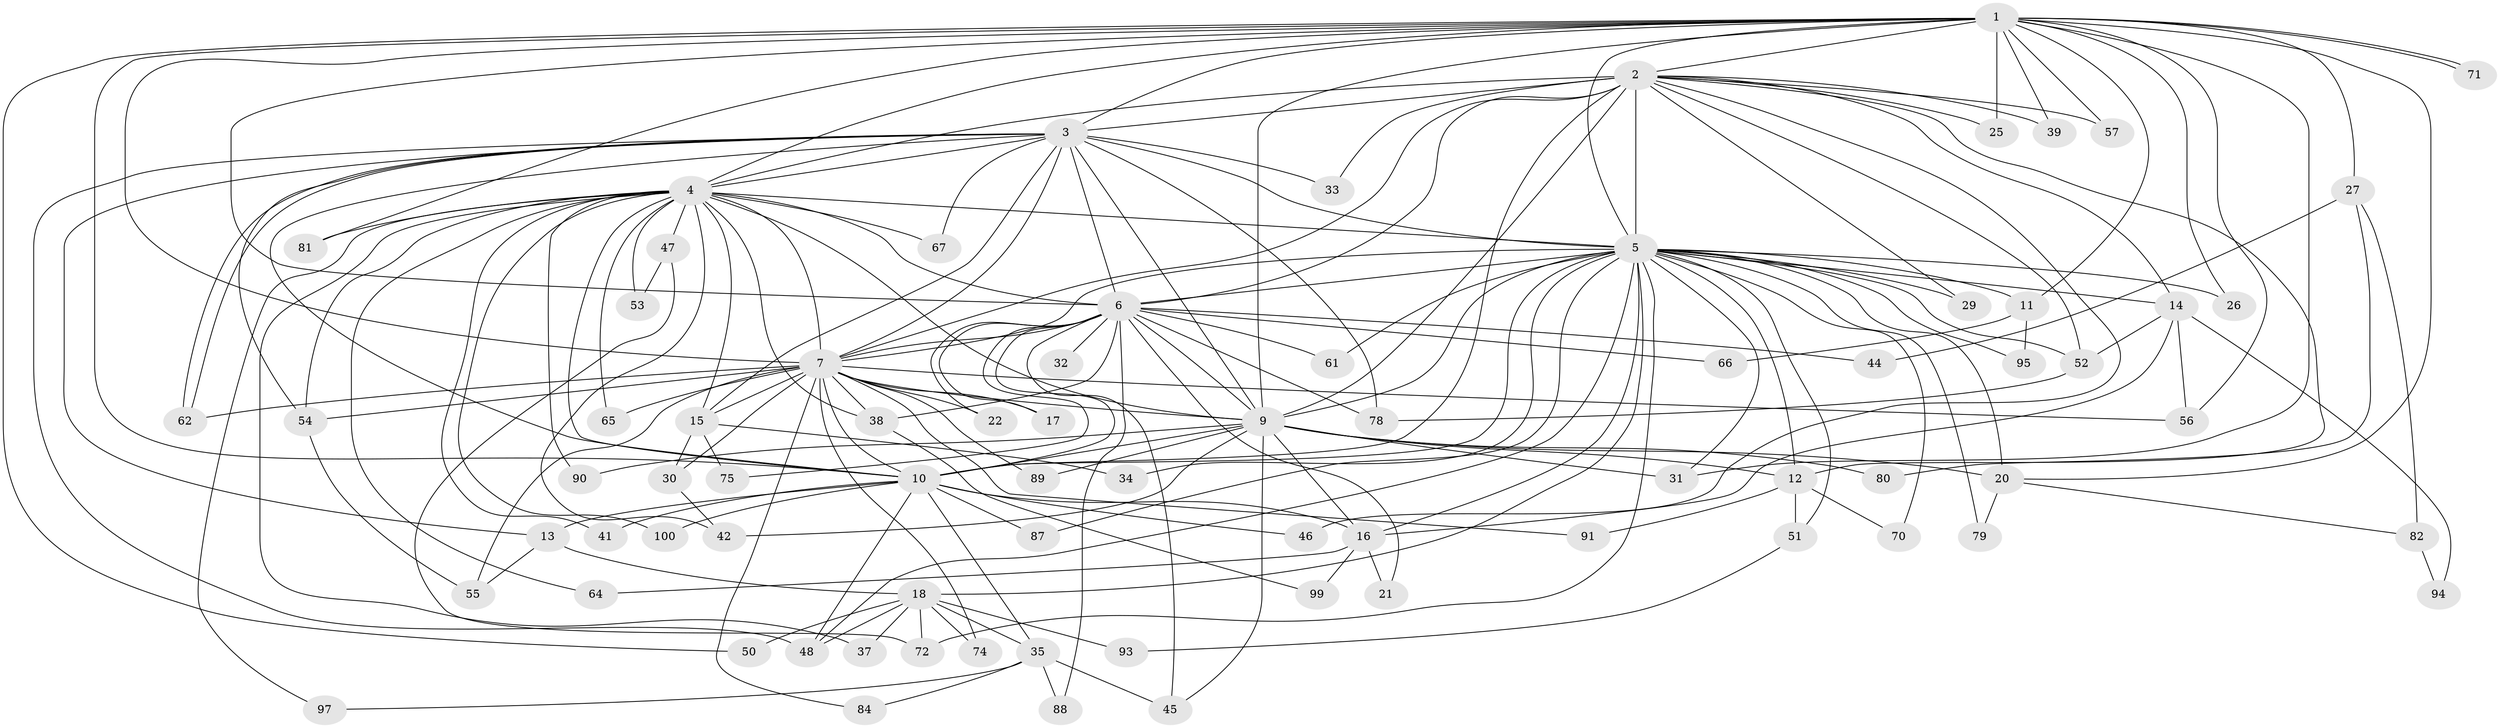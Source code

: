 // original degree distribution, {24: 0.01, 17: 0.02, 19: 0.02, 22: 0.01, 29: 0.01, 15: 0.01, 23: 0.01, 16: 0.01, 4: 0.09, 6: 0.04, 7: 0.01, 2: 0.56, 9: 0.01, 3: 0.17, 5: 0.02}
// Generated by graph-tools (version 1.1) at 2025/11/02/21/25 10:11:06]
// undirected, 76 vertices, 185 edges
graph export_dot {
graph [start="1"]
  node [color=gray90,style=filled];
  1 [super="+19"];
  2 [super="+28"];
  3 [super="+40"];
  4 [super="+23"];
  5 [super="+96"];
  6 [super="+8"];
  7 [super="+77"];
  9 [super="+68"];
  10 [super="+24"];
  11;
  12 [super="+43"];
  13;
  14 [super="+83"];
  15 [super="+69"];
  16 [super="+63"];
  17;
  18 [super="+92"];
  20 [super="+73"];
  21;
  22;
  25;
  26;
  27 [super="+36"];
  29;
  30 [super="+49"];
  31;
  32;
  33;
  34;
  35;
  37;
  38 [super="+86"];
  39;
  41;
  42;
  44;
  45 [super="+60"];
  46;
  47;
  48 [super="+85"];
  50;
  51;
  52 [super="+58"];
  53;
  54 [super="+76"];
  55 [super="+59"];
  56;
  57;
  61;
  62;
  64;
  65;
  66;
  67;
  70;
  71;
  72;
  74;
  75;
  78 [super="+98"];
  79;
  80;
  81;
  82;
  84;
  87;
  88;
  89;
  90;
  91;
  93;
  94;
  95;
  97;
  99;
  100;
  1 -- 2;
  1 -- 3 [weight=2];
  1 -- 4;
  1 -- 5;
  1 -- 6 [weight=2];
  1 -- 7;
  1 -- 9;
  1 -- 10;
  1 -- 11;
  1 -- 20;
  1 -- 25;
  1 -- 26;
  1 -- 27 [weight=3];
  1 -- 31;
  1 -- 39;
  1 -- 50;
  1 -- 56;
  1 -- 57;
  1 -- 71;
  1 -- 71;
  1 -- 81;
  2 -- 3;
  2 -- 4;
  2 -- 5;
  2 -- 6 [weight=3];
  2 -- 7;
  2 -- 9;
  2 -- 10;
  2 -- 12;
  2 -- 14;
  2 -- 25;
  2 -- 29;
  2 -- 33;
  2 -- 39;
  2 -- 46;
  2 -- 57;
  2 -- 52;
  3 -- 4;
  3 -- 5 [weight=2];
  3 -- 6 [weight=2];
  3 -- 7;
  3 -- 9;
  3 -- 10;
  3 -- 13;
  3 -- 15;
  3 -- 33;
  3 -- 54;
  3 -- 62;
  3 -- 62;
  3 -- 67;
  3 -- 48;
  3 -- 78;
  4 -- 5;
  4 -- 6 [weight=2];
  4 -- 7;
  4 -- 9 [weight=2];
  4 -- 10;
  4 -- 37;
  4 -- 38;
  4 -- 41;
  4 -- 42;
  4 -- 47 [weight=2];
  4 -- 64;
  4 -- 65;
  4 -- 67;
  4 -- 81;
  4 -- 90;
  4 -- 97;
  4 -- 15;
  4 -- 100;
  4 -- 53;
  4 -- 54;
  5 -- 6 [weight=2];
  5 -- 7;
  5 -- 9;
  5 -- 10;
  5 -- 11;
  5 -- 12;
  5 -- 14;
  5 -- 16;
  5 -- 18;
  5 -- 26;
  5 -- 29;
  5 -- 31;
  5 -- 34;
  5 -- 51;
  5 -- 52;
  5 -- 61;
  5 -- 70;
  5 -- 72;
  5 -- 79;
  5 -- 87;
  5 -- 95;
  5 -- 20;
  5 -- 48;
  6 -- 7 [weight=2];
  6 -- 9 [weight=2];
  6 -- 10 [weight=2];
  6 -- 32 [weight=2];
  6 -- 44;
  6 -- 75;
  6 -- 78;
  6 -- 66;
  6 -- 17;
  6 -- 21;
  6 -- 22;
  6 -- 88;
  6 -- 61;
  6 -- 38;
  6 -- 45;
  7 -- 9;
  7 -- 10;
  7 -- 15;
  7 -- 17;
  7 -- 22;
  7 -- 30;
  7 -- 38;
  7 -- 55;
  7 -- 56;
  7 -- 65;
  7 -- 74;
  7 -- 84;
  7 -- 89;
  7 -- 91;
  7 -- 54;
  7 -- 62;
  9 -- 10;
  9 -- 16;
  9 -- 20;
  9 -- 42;
  9 -- 45;
  9 -- 80;
  9 -- 89;
  9 -- 90;
  9 -- 12;
  9 -- 31;
  10 -- 13;
  10 -- 35;
  10 -- 46;
  10 -- 48;
  10 -- 87;
  10 -- 100;
  10 -- 16;
  10 -- 41;
  11 -- 66;
  11 -- 95;
  12 -- 70;
  12 -- 91;
  12 -- 51;
  13 -- 18;
  13 -- 55;
  14 -- 94;
  14 -- 56;
  14 -- 16;
  14 -- 52;
  15 -- 30;
  15 -- 34;
  15 -- 75;
  16 -- 21;
  16 -- 64;
  16 -- 99;
  18 -- 35;
  18 -- 37;
  18 -- 50;
  18 -- 74;
  18 -- 93;
  18 -- 72;
  18 -- 48;
  20 -- 79;
  20 -- 82;
  27 -- 44;
  27 -- 82;
  27 -- 80;
  30 -- 42;
  35 -- 45;
  35 -- 84;
  35 -- 88;
  35 -- 97;
  38 -- 99;
  47 -- 53;
  47 -- 72;
  51 -- 93;
  52 -- 78;
  54 -- 55;
  82 -- 94;
}
